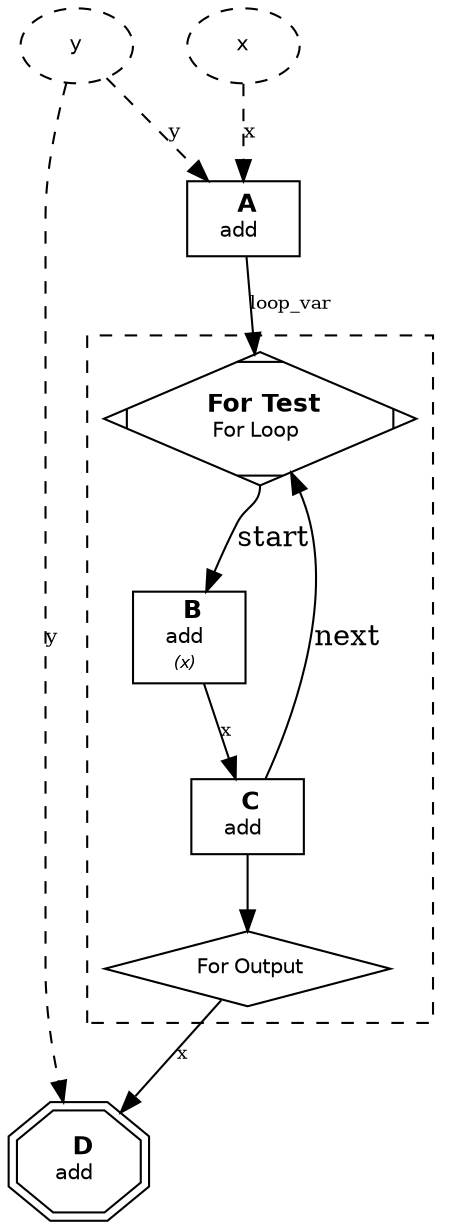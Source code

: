 digraph Pipeline {
  rankdir=TB;
  node [fontsize=12 fontname="Helvetica"];
  "A" [shape=box, label=< <B>A</B><BR/><FONT POINT-SIZE="10">add</FONT> >];
  subgraph cluster_For_Test {
    style=dashed;
    "For_Test" [shape=Mdiamond, label=< <B>For Test</B><BR/><FONT POINT-SIZE="10">For Loop</FONT> >];
subgraph Pipeline {
  rankdir=TB;
  node [fontsize=12 fontname="Helvetica"];
  "For_Test_L_B" [shape=box, label=< <B>B</B><BR/><FONT POINT-SIZE="10">add</FONT> <BR/><FONT POINT-SIZE="8"><I>(x)</I></FONT> >];
  "For_Test_L_C" [shape=box, label=< <B>C</B><BR/><FONT POINT-SIZE="10">add</FONT> >];
  "For_Test_L_B" -> "For_Test_L_C" [label="x", fontsize=9];
}
    "For_Test" -> "For_Test_L_B" [label="start", tailport=s];
    "For_Test_L_C" -> "For_Test" [label="next"];
    "For_Test_output" [shape=diamond, label=< <FONT POINT-SIZE="10"> For Output</FONT> >];
    "For_Test_L_C" -> "For_Test_output";
  }
  "D" [shape=doubleoctagon, label=< <B>D</B><BR/><FONT POINT-SIZE="10">add</FONT> >];
  { rank=source; "params_x"; }
  "params_x" [shape=ellipse, style=dashed, label=< <FONT POINT-SIZE="10">x</FONT> >];
  "params_x" -> "A" [label="x", fontsize=10, style=dashed];
  { rank=source; "params_y"; }
  "params_y" [shape=ellipse, style=dashed, label=< <FONT POINT-SIZE="10">y</FONT> >];
  "params_y" -> "A" [label="y", fontsize=10, style=dashed];
  "A" -> "For_Test" [label="loop_var", fontsize=9];
  "For_Test_output" -> "D" [label="x", fontsize=9];
  { rank=source; "params_y"; }
  "params_y" [shape=ellipse, style=dashed, label=< <FONT POINT-SIZE="10">y</FONT> >];
  "params_y" -> "D" [label="y", fontsize=10, style=dashed];
}
